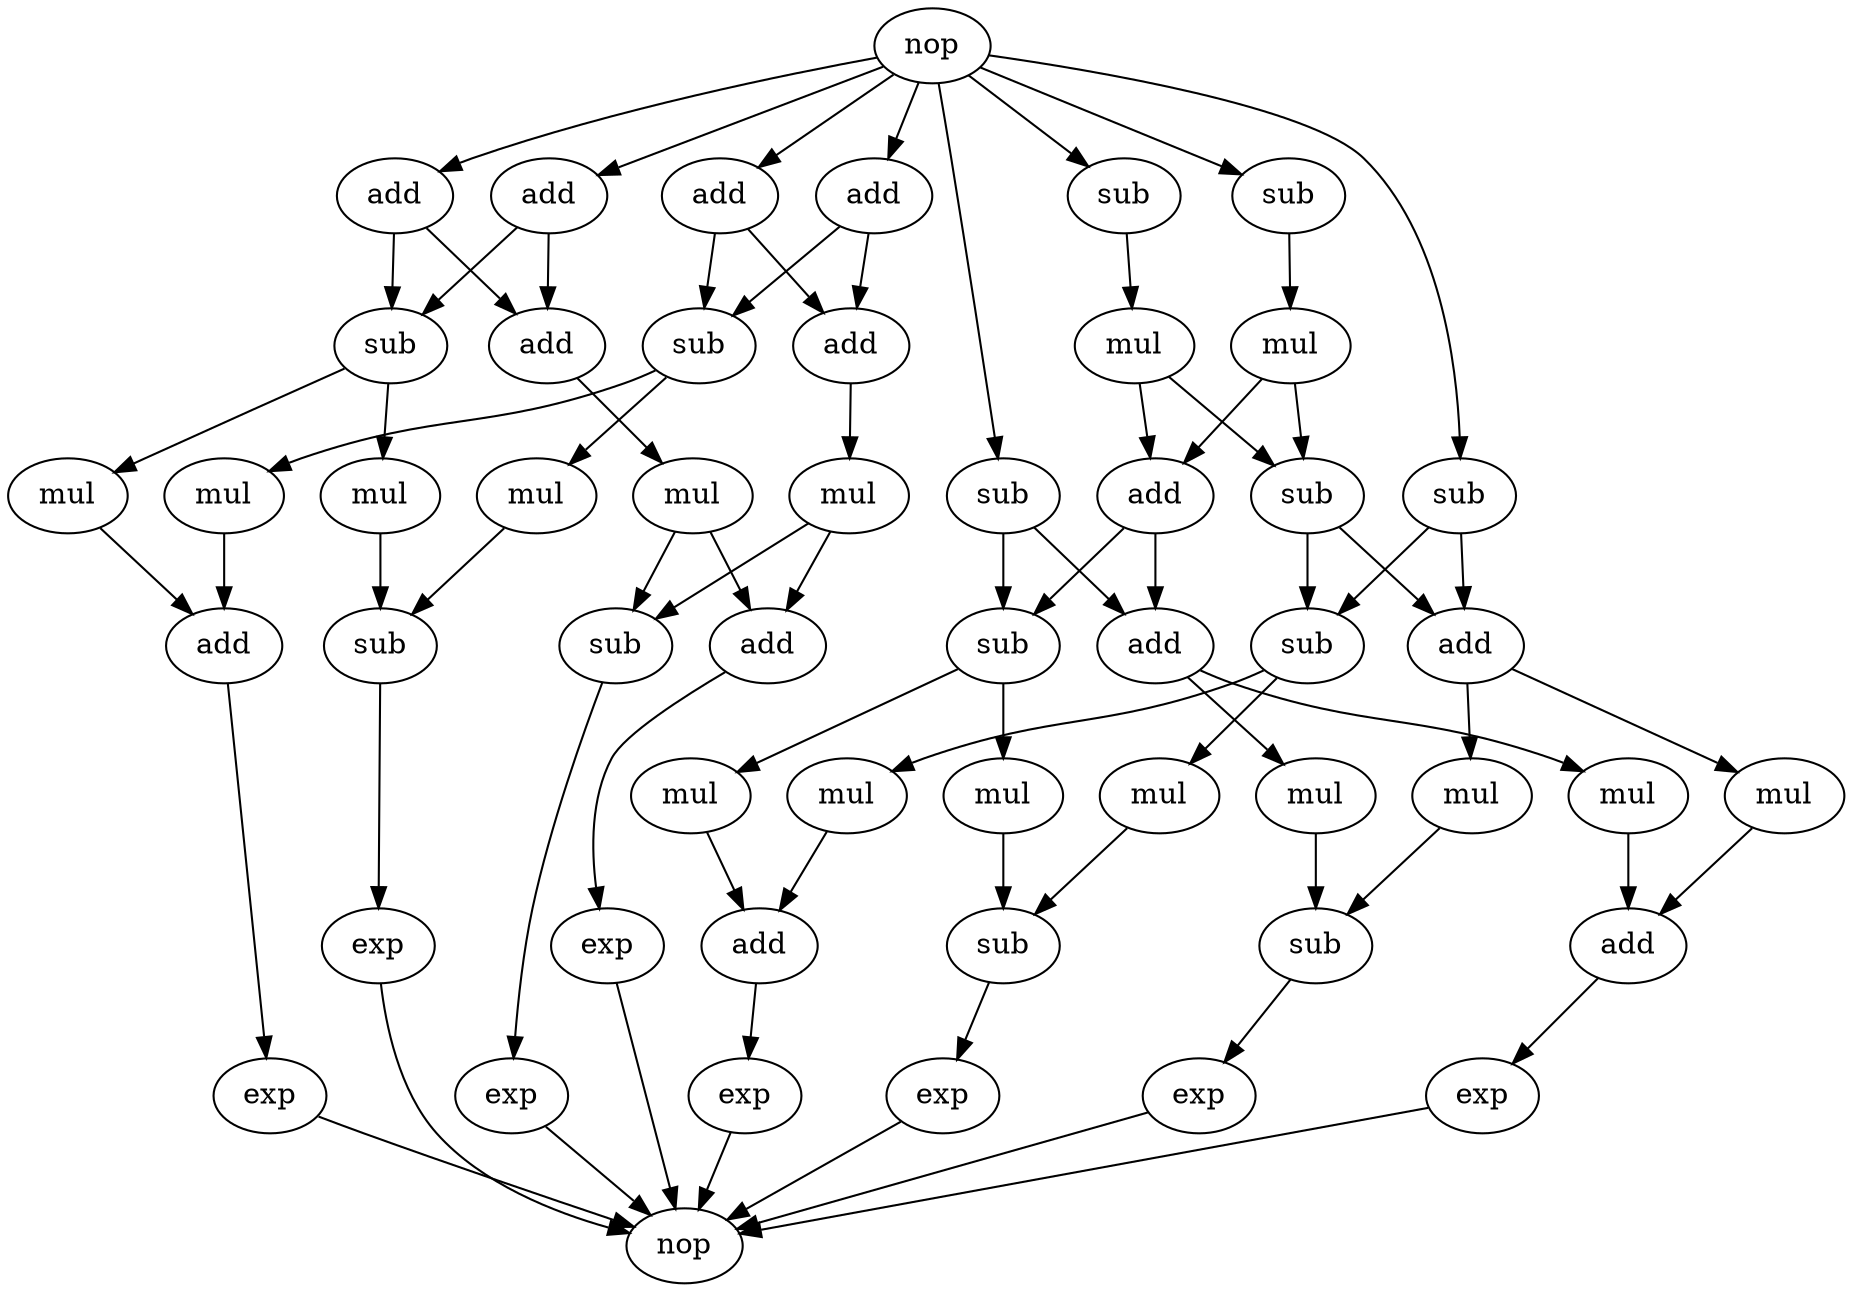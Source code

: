 strict digraph "cosine1" {
node [fontcolor=black, style=emplty];

58 [delay=11, tl=121, label=sub, ts=103, area=2];
56 [delay=30, tl=82, label=mul, ts=73, area=17];
0 [delay=0, tl=1, label=nop, ts=1, area=0];
54 [delay=30, tl=82, label=mul, ts=64, area=17];
42 [delay=30, tl=12, label=mul, ts=12, area=17];
43 [delay=20, tl=42, label=add, ts=42, area=2];
60 [delay=20, tl=112, label=add, ts=112, area=2];
61 [delay=11, tl=71, label=sub, ts=21, area=2];
62 [delay=11, tl=71, label=sub, ts=21, area=2];
63 [delay=20, tl=62, label=add, ts=21, area=2];
64 [delay=20, tl=62, label=add, ts=21, area=2];
65 [delay=30, tl=82, label=mul, ts=32, area=17];
66 [delay=30, tl=91, label=mul, ts=32, area=17];
67 [delay=30, tl=82, label=mul, ts=32, area=17];
68 [delay=30, tl=91, label=mul, ts=32, area=17];
69 [delay=30, tl=82, label=mul, ts=41, area=17];
80 [delay=20, tl=132, label=exp, ts=73, area=2];
81 [delay=20, tl=132, label=exp, ts=82, area=2];
53 [delay=30, tl=91, label=mul, ts=64, area=17];
25 [delay=11, tl=1, label=sub, ts=1, area=2];
48 [delay=20, tl=62, label=add, ts=53, area=2];
49 [delay=30, tl=91, label=mul, ts=82, area=17];
46 [delay=11, tl=71, label=sub, ts=62, area=2];
44 [delay=11, tl=51, label=sub, ts=42, area=2];
45 [delay=20, tl=62, label=add, ts=62, area=2];
28 [delay=11, tl=51, label=sub, ts=1, area=2];
40 [delay=20, tl=42, label=add, ts=1, area=2];
41 [delay=30, tl=12, label=mul, ts=12, area=17];
82 [delay=20, tl=132, label=exp, ts=91, area=2];
47 [delay=11, tl=71, label=sub, ts=53, area=2];
52 [delay=30, tl=82, label=mul, ts=73, area=17];
83 [delay=0, tl=152, label=nop, ts=152, area=0];
77 [delay=20, tl=132, label=exp, ts=123, area=2];
76 [delay=20, tl=132, label=exp, ts=114, area=2];
75 [delay=20, tl=132, label=exp, ts=123, area=2];
74 [delay=20, tl=112, label=add, ts=71, area=2];
73 [delay=11, tl=121, label=sub, ts=71, area=2];
72 [delay=11, tl=121, label=sub, ts=62, area=2];
71 [delay=20, tl=112, label=add, ts=62, area=2];
70 [delay=30, tl=82, label=mul, ts=41, area=17];
79 [delay=20, tl=132, label=exp, ts=82, area=2];
78 [delay=20, tl=132, label=exp, ts=132, area=2];
59 [delay=20, tl=112, label=add, ts=103, area=2];
22 [delay=11, tl=1, label=sub, ts=1, area=2];
55 [delay=30, tl=91, label=mul, ts=73, area=17];
57 [delay=11, tl=121, label=sub, ts=112, area=2];
51 [delay=30, tl=91, label=mul, ts=73, area=17];
34 [delay=20, tl=42, label=add, ts=1, area=2];
19 [delay=11, tl=51, label=sub, ts=1, area=2];
37 [delay=20, tl=42, label=add, ts=1, area=2];
31 [delay=20, tl=42, label=add, ts=1, area=2];
50 [delay=30, tl=82, label=mul, ts=82, area=17];
58 -> 76  [name=56];
56 -> 60  [name=54];
0 -> 25;
0 -> 22;
0 -> 19;
0 -> 28;
0 -> 31;
0 -> 37;
0 -> 40;
0 -> 34;
54 -> 59  [name=52];
42 -> 44  [name=33];
42 -> 43  [name=34];
43 -> 46  [name=35];
43 -> 45  [name=36];
60 -> 78  [name=58];
61 -> 65  [name=59];
61 -> 66  [name=60];
62 -> 68  [name=62];
62 -> 67  [name=61];
63 -> 69  [name=63];
64 -> 70  [name=64];
65 -> 71  [name=65];
66 -> 72  [name=66];
67 -> 71  [name=67];
68 -> 72  [name=68];
69 -> 74  [name=70];
69 -> 73  [name=69];
80 -> 83;
81 -> 83;
53 -> 58  [name=51];
25 -> 42  [name=10];
48 -> 55  [name=46];
48 -> 56  [name=45];
49 -> 57  [name=47];
46 -> 51  [name=42];
46 -> 52  [name=41];
44 -> 47  [name=37];
44 -> 48  [name=38];
45 -> 50  [name=39];
45 -> 49  [name=40];
28 -> 47  [name=13];
28 -> 48  [name=14];
40 -> 61  [name=29];
40 -> 64  [name=30];
41 -> 44  [name=31];
41 -> 43  [name=32];
82 -> 83;
47 -> 54  [name=44];
47 -> 53  [name=43];
52 -> 59  [name=50];
77 -> 83;
76 -> 83;
75 -> 83;
74 -> 82  [name=76];
73 -> 81  [name=75];
72 -> 80  [name=74];
71 -> 79  [name=73];
70 -> 74  [name=72];
70 -> 73  [name=71];
79 -> 83;
78 -> 83;
59 -> 77  [name=57];
22 -> 41  [name=7];
55 -> 57  [name=53];
57 -> 75  [name=55];
51 -> 58  [name=49];
34 -> 62  [name=22];
34 -> 63  [name=21];
19 -> 46  [name=3];
19 -> 45  [name=4];
37 -> 62  [name=26];
37 -> 63  [name=25];
31 -> 61  [name=17];
31 -> 64  [name=18];
50 -> 60  [name=48];
}

